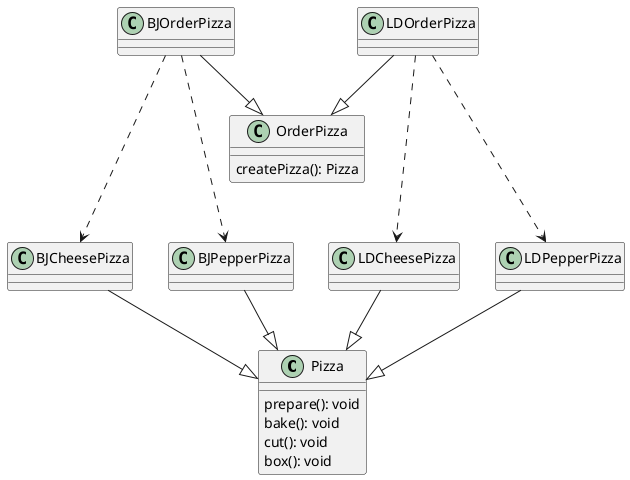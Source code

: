 @startuml
class Pizza {
    prepare(): void
    bake(): void
    cut(): void
    box(): void
}

class BJCheesePizza {
}

class BJPepperPizza {
}

class LDCheesePizza {
}

class LDPepperPizza {
}

class OrderPizza{
    createPizza(): Pizza
}

class BJOrderPizza{
}

class LDOrderPizza{
}

BJCheesePizza --|> Pizza
BJPepperPizza --|> Pizza
LDCheesePizza --|> Pizza
LDPepperPizza --|> Pizza

BJOrderPizza --|> OrderPizza
LDOrderPizza --|> OrderPizza

BJOrderPizza ...> BJCheesePizza
BJOrderPizza ...> BJPepperPizza

LDOrderPizza ...> LDCheesePizza
LDOrderPizza ...> LDPepperPizza
@enduml